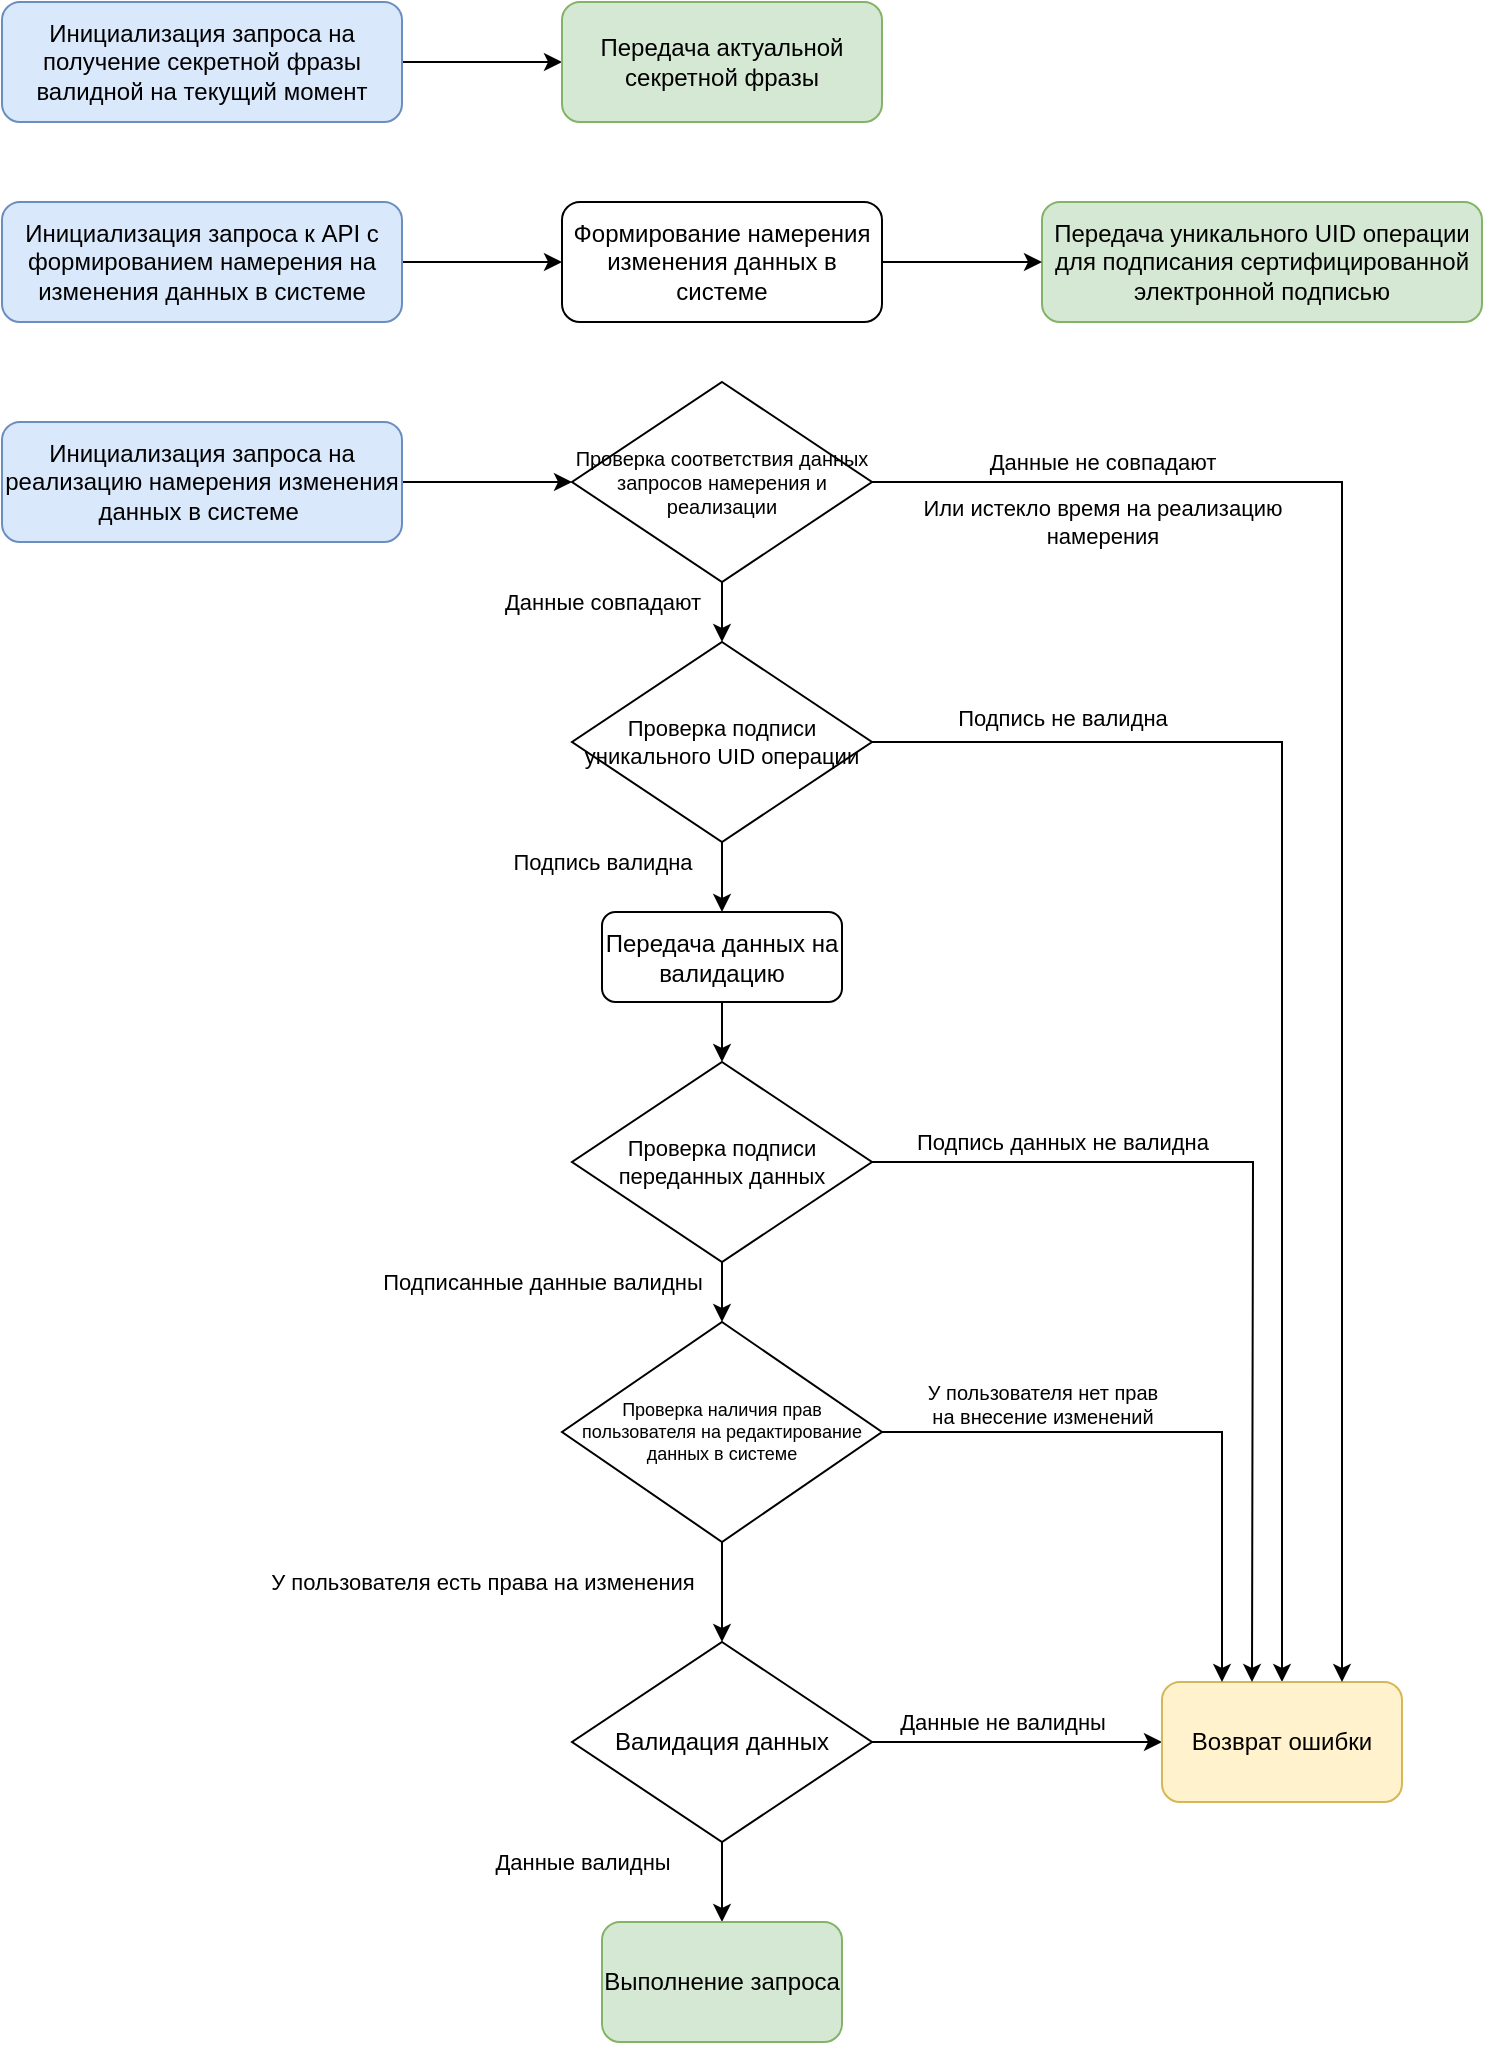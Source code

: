 <mxfile version="15.0.3" type="github" pages="3">
  <diagram id="QPJjpV0ahq78SXW-Z95E" name="Схема авторизированного запроса">
    <mxGraphModel dx="835" dy="1154" grid="1" gridSize="10" guides="1" tooltips="1" connect="1" arrows="1" fold="1" page="1" pageScale="1" pageWidth="827" pageHeight="1169" math="0" shadow="0">
      <root>
        <mxCell id="0" />
        <mxCell id="1" parent="0" />
        <mxCell id="tmAFMNnFplFG-j8Vp38l-2" style="edgeStyle=orthogonalEdgeStyle;rounded=0;orthogonalLoop=1;jettySize=auto;html=1;entryX=0.5;entryY=0;entryDx=0;entryDy=0;fontSize=11;verticalAlign=bottom;" edge="1" parent="1" source="KFji_q9-Yh2TTK4zWRBe-1" target="tmAFMNnFplFG-j8Vp38l-1">
          <mxGeometry relative="1" as="geometry" />
        </mxCell>
        <mxCell id="KFji_q9-Yh2TTK4zWRBe-1" value="Передача данных на валидацию" style="rounded=1;whiteSpace=wrap;html=1;" vertex="1" parent="1">
          <mxGeometry x="350" y="525" width="120" height="45" as="geometry" />
        </mxCell>
        <mxCell id="KFji_q9-Yh2TTK4zWRBe-2" value="Передача уникального UID операции для подписания сертифицированной электронной подписью" style="rounded=1;whiteSpace=wrap;html=1;fillColor=#d5e8d4;strokeColor=#82b366;" vertex="1" parent="1">
          <mxGeometry x="570" y="170" width="220" height="60" as="geometry" />
        </mxCell>
        <mxCell id="KFji_q9-Yh2TTK4zWRBe-21" style="edgeStyle=orthogonalEdgeStyle;rounded=0;orthogonalLoop=1;jettySize=auto;html=1;entryX=0;entryY=0.5;entryDx=0;entryDy=0;verticalAlign=bottom;" edge="1" parent="1" source="KFji_q9-Yh2TTK4zWRBe-3" target="KFji_q9-Yh2TTK4zWRBe-2">
          <mxGeometry relative="1" as="geometry" />
        </mxCell>
        <mxCell id="KFji_q9-Yh2TTK4zWRBe-3" value="Формирование намерения изменения данных в системе" style="rounded=1;whiteSpace=wrap;html=1;" vertex="1" parent="1">
          <mxGeometry x="330" y="170" width="160" height="60" as="geometry" />
        </mxCell>
        <mxCell id="KFji_q9-Yh2TTK4zWRBe-12" style="edgeStyle=orthogonalEdgeStyle;rounded=0;orthogonalLoop=1;jettySize=auto;html=1;verticalAlign=bottom;" edge="1" parent="1" source="KFji_q9-Yh2TTK4zWRBe-4" target="KFji_q9-Yh2TTK4zWRBe-1">
          <mxGeometry relative="1" as="geometry">
            <mxPoint x="410" y="620" as="targetPoint" />
          </mxGeometry>
        </mxCell>
        <mxCell id="KFji_q9-Yh2TTK4zWRBe-13" value="Подпись валидна" style="edgeLabel;html=1;align=center;verticalAlign=middle;resizable=0;points=[];" vertex="1" connectable="0" parent="KFji_q9-Yh2TTK4zWRBe-12">
          <mxGeometry x="-0.7" y="-1" relative="1" as="geometry">
            <mxPoint x="-59" y="3" as="offset" />
          </mxGeometry>
        </mxCell>
        <mxCell id="KFji_q9-Yh2TTK4zWRBe-28" value="У пользователя есть права на изменения" style="edgeLabel;html=1;align=center;verticalAlign=middle;resizable=0;points=[];" vertex="1" connectable="0" parent="KFji_q9-Yh2TTK4zWRBe-12">
          <mxGeometry x="-0.7" y="-1" relative="1" as="geometry">
            <mxPoint x="-119" y="363" as="offset" />
          </mxGeometry>
        </mxCell>
        <mxCell id="KFji_q9-Yh2TTK4zWRBe-29" value="Данные валидны" style="edgeLabel;html=1;align=center;verticalAlign=middle;resizable=0;points=[];" vertex="1" connectable="0" parent="KFji_q9-Yh2TTK4zWRBe-12">
          <mxGeometry x="-0.7" y="-1" relative="1" as="geometry">
            <mxPoint x="-69" y="503" as="offset" />
          </mxGeometry>
        </mxCell>
        <mxCell id="KFji_q9-Yh2TTK4zWRBe-30" value="Данные не валидны" style="edgeLabel;html=1;align=center;verticalAlign=middle;resizable=0;points=[];" vertex="1" connectable="0" parent="KFji_q9-Yh2TTK4zWRBe-12">
          <mxGeometry x="-0.7" y="-1" relative="1" as="geometry">
            <mxPoint x="141" y="433" as="offset" />
          </mxGeometry>
        </mxCell>
        <mxCell id="KFji_q9-Yh2TTK4zWRBe-39" value="Подпись не валидна" style="edgeLabel;html=1;align=center;verticalAlign=middle;resizable=0;points=[];" vertex="1" connectable="0" parent="KFji_q9-Yh2TTK4zWRBe-12">
          <mxGeometry x="-0.7" y="-1" relative="1" as="geometry">
            <mxPoint x="171" y="-69" as="offset" />
          </mxGeometry>
        </mxCell>
        <mxCell id="KFji_q9-Yh2TTK4zWRBe-40" value="Данные не совпадают" style="edgeLabel;html=1;align=center;verticalAlign=middle;resizable=0;points=[];" vertex="1" connectable="0" parent="KFji_q9-Yh2TTK4zWRBe-12">
          <mxGeometry x="-0.7" y="-1" relative="1" as="geometry">
            <mxPoint x="191" y="-197" as="offset" />
          </mxGeometry>
        </mxCell>
        <mxCell id="KFji_q9-Yh2TTK4zWRBe-41" value="Или истекло время на реализацию&lt;br&gt;намерения" style="edgeLabel;html=1;align=center;verticalAlign=middle;resizable=0;points=[];" vertex="1" connectable="0" parent="KFji_q9-Yh2TTK4zWRBe-12">
          <mxGeometry x="-0.7" y="-1" relative="1" as="geometry">
            <mxPoint x="191" y="-167" as="offset" />
          </mxGeometry>
        </mxCell>
        <mxCell id="KFji_q9-Yh2TTK4zWRBe-42" value="Данные совпадают" style="edgeLabel;html=1;align=center;verticalAlign=middle;resizable=0;points=[];" vertex="1" connectable="0" parent="KFji_q9-Yh2TTK4zWRBe-12">
          <mxGeometry x="-0.7" y="-1" relative="1" as="geometry">
            <mxPoint x="-59" y="-127" as="offset" />
          </mxGeometry>
        </mxCell>
        <mxCell id="tmAFMNnFplFG-j8Vp38l-5" value="Подписанные данные валидны" style="edgeLabel;html=1;align=center;verticalAlign=middle;resizable=0;points=[];" vertex="1" connectable="0" parent="KFji_q9-Yh2TTK4zWRBe-12">
          <mxGeometry x="-0.7" y="-1" relative="1" as="geometry">
            <mxPoint x="-89" y="213" as="offset" />
          </mxGeometry>
        </mxCell>
        <mxCell id="tmAFMNnFplFG-j8Vp38l-6" value="Подпись данных не валидна" style="edgeLabel;html=1;align=center;verticalAlign=middle;resizable=0;points=[];" vertex="1" connectable="0" parent="KFji_q9-Yh2TTK4zWRBe-12">
          <mxGeometry x="-0.7" y="-1" relative="1" as="geometry">
            <mxPoint x="171" y="143" as="offset" />
          </mxGeometry>
        </mxCell>
        <mxCell id="KFji_q9-Yh2TTK4zWRBe-36" style="edgeStyle=orthogonalEdgeStyle;rounded=0;orthogonalLoop=1;jettySize=auto;html=1;fontSize=10;verticalAlign=bottom;" edge="1" parent="1" source="KFji_q9-Yh2TTK4zWRBe-4" target="KFji_q9-Yh2TTK4zWRBe-19">
          <mxGeometry relative="1" as="geometry">
            <Array as="points">
              <mxPoint x="690" y="440" />
            </Array>
          </mxGeometry>
        </mxCell>
        <mxCell id="KFji_q9-Yh2TTK4zWRBe-4" value="Проверка подписи&lt;br style=&quot;font-size: 11px;&quot;&gt;уникального UID операции" style="rhombus;whiteSpace=wrap;html=1;fontSize=11;" vertex="1" parent="1">
          <mxGeometry x="335" y="390" width="150" height="100" as="geometry" />
        </mxCell>
        <mxCell id="KFji_q9-Yh2TTK4zWRBe-20" style="edgeStyle=orthogonalEdgeStyle;rounded=0;orthogonalLoop=1;jettySize=auto;html=1;entryX=0;entryY=0.5;entryDx=0;entryDy=0;verticalAlign=bottom;" edge="1" parent="1" source="KFji_q9-Yh2TTK4zWRBe-5" target="KFji_q9-Yh2TTK4zWRBe-3">
          <mxGeometry relative="1" as="geometry" />
        </mxCell>
        <mxCell id="KFji_q9-Yh2TTK4zWRBe-5" value="Инициализация запроса к API с формированием намерения на изменения данных в системе" style="rounded=1;whiteSpace=wrap;html=1;fillColor=#dae8fc;strokeColor=#6c8ebf;" vertex="1" parent="1">
          <mxGeometry x="50" y="170" width="200" height="60" as="geometry" />
        </mxCell>
        <mxCell id="KFji_q9-Yh2TTK4zWRBe-26" style="edgeStyle=orthogonalEdgeStyle;rounded=0;orthogonalLoop=1;jettySize=auto;html=1;entryX=0;entryY=0.5;entryDx=0;entryDy=0;fontSize=10;verticalAlign=bottom;" edge="1" parent="1" source="KFji_q9-Yh2TTK4zWRBe-8" target="KFji_q9-Yh2TTK4zWRBe-25">
          <mxGeometry relative="1" as="geometry" />
        </mxCell>
        <mxCell id="KFji_q9-Yh2TTK4zWRBe-8" value="Инициализация запроса на реализацию намерения изменения данных в системе&amp;nbsp;" style="rounded=1;whiteSpace=wrap;html=1;fillColor=#dae8fc;strokeColor=#6c8ebf;" vertex="1" parent="1">
          <mxGeometry x="50" y="280" width="200" height="60" as="geometry" />
        </mxCell>
        <mxCell id="KFji_q9-Yh2TTK4zWRBe-17" style="edgeStyle=orthogonalEdgeStyle;rounded=0;orthogonalLoop=1;jettySize=auto;html=1;entryX=0.5;entryY=0;entryDx=0;entryDy=0;verticalAlign=bottom;" edge="1" parent="1" source="KFji_q9-Yh2TTK4zWRBe-14" target="KFji_q9-Yh2TTK4zWRBe-16">
          <mxGeometry relative="1" as="geometry" />
        </mxCell>
        <mxCell id="KFji_q9-Yh2TTK4zWRBe-18" style="edgeStyle=orthogonalEdgeStyle;rounded=0;orthogonalLoop=1;jettySize=auto;html=1;verticalAlign=bottom;entryX=0;entryY=0.5;entryDx=0;entryDy=0;" edge="1" parent="1" source="KFji_q9-Yh2TTK4zWRBe-14" target="KFji_q9-Yh2TTK4zWRBe-19">
          <mxGeometry relative="1" as="geometry">
            <mxPoint x="565" y="900" as="targetPoint" />
          </mxGeometry>
        </mxCell>
        <mxCell id="KFji_q9-Yh2TTK4zWRBe-14" value="Валидация данных" style="rhombus;whiteSpace=wrap;html=1;" vertex="1" parent="1">
          <mxGeometry x="335" y="890" width="150" height="100" as="geometry" />
        </mxCell>
        <mxCell id="KFji_q9-Yh2TTK4zWRBe-16" value="Выполнение запроса" style="rounded=1;whiteSpace=wrap;html=1;fillColor=#d5e8d4;strokeColor=#82b366;" vertex="1" parent="1">
          <mxGeometry x="350" y="1030" width="120" height="60" as="geometry" />
        </mxCell>
        <mxCell id="KFji_q9-Yh2TTK4zWRBe-19" value="Возврат ошибки" style="rounded=1;whiteSpace=wrap;html=1;fillColor=#fff2cc;strokeColor=#d6b656;" vertex="1" parent="1">
          <mxGeometry x="630" y="910" width="120" height="60" as="geometry" />
        </mxCell>
        <mxCell id="KFji_q9-Yh2TTK4zWRBe-24" style="edgeStyle=orthogonalEdgeStyle;rounded=0;orthogonalLoop=1;jettySize=auto;html=1;entryX=0.5;entryY=0;entryDx=0;entryDy=0;fontSize=9;verticalAlign=bottom;" edge="1" parent="1" source="KFji_q9-Yh2TTK4zWRBe-22" target="KFji_q9-Yh2TTK4zWRBe-14">
          <mxGeometry relative="1" as="geometry" />
        </mxCell>
        <mxCell id="KFji_q9-Yh2TTK4zWRBe-32" style="edgeStyle=orthogonalEdgeStyle;rounded=0;orthogonalLoop=1;jettySize=auto;html=1;fontSize=10;verticalAlign=bottom;" edge="1" parent="1" source="KFji_q9-Yh2TTK4zWRBe-22" target="KFji_q9-Yh2TTK4zWRBe-19">
          <mxGeometry relative="1" as="geometry">
            <Array as="points">
              <mxPoint x="660" y="785" />
            </Array>
          </mxGeometry>
        </mxCell>
        <mxCell id="KFji_q9-Yh2TTK4zWRBe-38" value="У пользователя нет прав&lt;br&gt;на внесение изменений" style="edgeLabel;html=1;align=center;verticalAlign=middle;resizable=0;points=[];fontSize=10;" vertex="1" connectable="0" parent="KFji_q9-Yh2TTK4zWRBe-32">
          <mxGeometry x="0.61" y="2" relative="1" as="geometry">
            <mxPoint x="-92" y="-82" as="offset" />
          </mxGeometry>
        </mxCell>
        <mxCell id="KFji_q9-Yh2TTK4zWRBe-22" value="Проверка наличия прав пользователя на редактирование данных в системе" style="rhombus;whiteSpace=wrap;html=1;fontSize=9;" vertex="1" parent="1">
          <mxGeometry x="330" y="730" width="160" height="110" as="geometry" />
        </mxCell>
        <mxCell id="KFji_q9-Yh2TTK4zWRBe-27" style="edgeStyle=orthogonalEdgeStyle;rounded=0;orthogonalLoop=1;jettySize=auto;html=1;fontSize=10;verticalAlign=bottom;" edge="1" parent="1" source="KFji_q9-Yh2TTK4zWRBe-25" target="KFji_q9-Yh2TTK4zWRBe-4">
          <mxGeometry relative="1" as="geometry" />
        </mxCell>
        <mxCell id="KFji_q9-Yh2TTK4zWRBe-37" style="edgeStyle=orthogonalEdgeStyle;rounded=0;orthogonalLoop=1;jettySize=auto;html=1;entryX=0.75;entryY=0;entryDx=0;entryDy=0;fontSize=10;verticalAlign=bottom;" edge="1" parent="1" source="KFji_q9-Yh2TTK4zWRBe-25" target="KFji_q9-Yh2TTK4zWRBe-19">
          <mxGeometry relative="1" as="geometry">
            <Array as="points">
              <mxPoint x="720" y="310" />
            </Array>
          </mxGeometry>
        </mxCell>
        <mxCell id="KFji_q9-Yh2TTK4zWRBe-25" value="Проверка соответствия данных запросов намерения и реализации" style="rhombus;whiteSpace=wrap;html=1;fontSize=10;" vertex="1" parent="1">
          <mxGeometry x="335" y="260" width="150" height="100" as="geometry" />
        </mxCell>
        <mxCell id="KFji_q9-Yh2TTK4zWRBe-45" style="edgeStyle=orthogonalEdgeStyle;rounded=0;orthogonalLoop=1;jettySize=auto;html=1;fontSize=10;verticalAlign=bottom;" edge="1" parent="1" source="KFji_q9-Yh2TTK4zWRBe-43" target="KFji_q9-Yh2TTK4zWRBe-44">
          <mxGeometry relative="1" as="geometry" />
        </mxCell>
        <mxCell id="KFji_q9-Yh2TTK4zWRBe-43" value="Инициализация запроса на получение секретной фразы валидной на текущий момент" style="rounded=1;whiteSpace=wrap;html=1;fillColor=#dae8fc;strokeColor=#6c8ebf;" vertex="1" parent="1">
          <mxGeometry x="50" y="70" width="200" height="60" as="geometry" />
        </mxCell>
        <mxCell id="KFji_q9-Yh2TTK4zWRBe-44" value="Передача актуальной секретной фразы" style="rounded=1;whiteSpace=wrap;html=1;fillColor=#d5e8d4;strokeColor=#82b366;" vertex="1" parent="1">
          <mxGeometry x="330" y="70" width="160" height="60" as="geometry" />
        </mxCell>
        <mxCell id="tmAFMNnFplFG-j8Vp38l-3" style="edgeStyle=orthogonalEdgeStyle;rounded=0;orthogonalLoop=1;jettySize=auto;html=1;fontSize=11;verticalAlign=bottom;" edge="1" parent="1" source="tmAFMNnFplFG-j8Vp38l-1" target="KFji_q9-Yh2TTK4zWRBe-22">
          <mxGeometry relative="1" as="geometry" />
        </mxCell>
        <mxCell id="tmAFMNnFplFG-j8Vp38l-7" style="edgeStyle=orthogonalEdgeStyle;rounded=0;orthogonalLoop=1;jettySize=auto;html=1;fontSize=11;verticalAlign=bottom;" edge="1" parent="1" source="tmAFMNnFplFG-j8Vp38l-1">
          <mxGeometry relative="1" as="geometry">
            <mxPoint x="675" y="910" as="targetPoint" />
          </mxGeometry>
        </mxCell>
        <mxCell id="tmAFMNnFplFG-j8Vp38l-1" value="Проверка подписи переданных данных" style="rhombus;whiteSpace=wrap;html=1;fontSize=11;" vertex="1" parent="1">
          <mxGeometry x="335" y="600" width="150" height="100" as="geometry" />
        </mxCell>
      </root>
    </mxGraphModel>
  </diagram>
  <diagram id="z5rgFwH_A_g-KUkE28FQ" name="Process pipeline">
    <mxGraphModel dx="982" dy="1358" grid="1" gridSize="10" guides="1" tooltips="1" connect="1" arrows="1" fold="1" page="1" pageScale="1" pageWidth="827" pageHeight="1169" math="0" shadow="0">
      <root>
        <mxCell id="cc9H8GzoHp-mv-4fd8rG-0" />
        <mxCell id="cc9H8GzoHp-mv-4fd8rG-1" parent="cc9H8GzoHp-mv-4fd8rG-0" />
        <mxCell id="89AftAxnw_WdFdfBm2Hg-0" value="Создание процесса" style="rounded=1;whiteSpace=wrap;html=1;fontSize=11;" vertex="1" parent="cc9H8GzoHp-mv-4fd8rG-1">
          <mxGeometry x="80" y="60" width="120" height="40" as="geometry" />
        </mxCell>
        <mxCell id="89AftAxnw_WdFdfBm2Hg-1" value="Загрузка документов и фотографий" style="rounded=1;whiteSpace=wrap;html=1;fontSize=11;fillColor=#dae8fc;strokeColor=#6c8ebf;" vertex="1" parent="cc9H8GzoHp-mv-4fd8rG-1">
          <mxGeometry x="520" y="60" width="200" height="40" as="geometry" />
        </mxCell>
        <mxCell id="89AftAxnw_WdFdfBm2Hg-3" value="Передаваемые данные" style="swimlane;fontStyle=0;childLayout=stackLayout;horizontal=1;startSize=26;horizontalStack=0;resizeParent=1;resizeParentMax=0;resizeLast=0;collapsible=1;marginBottom=0;fontSize=11;" vertex="1" parent="cc9H8GzoHp-mv-4fd8rG-1">
          <mxGeometry x="520" y="110" width="200" height="182" as="geometry">
            <mxRectangle x="520" y="110" width="150" height="26" as="alternateBounds" />
          </mxGeometry>
        </mxCell>
        <mxCell id="89AftAxnw_WdFdfBm2Hg-4" value="Документ" style="text;strokeColor=none;fillColor=none;align=left;verticalAlign=top;spacingLeft=4;spacingRight=4;overflow=hidden;rotatable=0;points=[[0,0.5],[1,0.5]];portConstraint=eastwest;" vertex="1" parent="89AftAxnw_WdFdfBm2Hg-3">
          <mxGeometry y="26" width="200" height="26" as="geometry" />
        </mxCell>
        <mxCell id="89AftAxnw_WdFdfBm2Hg-5" value="HASH документа" style="text;strokeColor=none;fillColor=none;align=left;verticalAlign=top;spacingLeft=4;spacingRight=4;overflow=hidden;rotatable=0;points=[[0,0.5],[1,0.5]];portConstraint=eastwest;" vertex="1" parent="89AftAxnw_WdFdfBm2Hg-3">
          <mxGeometry y="52" width="200" height="26" as="geometry" />
        </mxCell>
        <mxCell id="89AftAxnw_WdFdfBm2Hg-14" value="ID процесса" style="text;strokeColor=none;fillColor=none;align=left;verticalAlign=top;spacingLeft=4;spacingRight=4;overflow=hidden;rotatable=0;points=[[0,0.5],[1,0.5]];portConstraint=eastwest;" vertex="1" parent="89AftAxnw_WdFdfBm2Hg-3">
          <mxGeometry y="78" width="200" height="26" as="geometry" />
        </mxCell>
        <mxCell id="89AftAxnw_WdFdfBm2Hg-15" value="Путь до поля" style="text;strokeColor=none;fillColor=none;align=left;verticalAlign=top;spacingLeft=4;spacingRight=4;overflow=hidden;rotatable=0;points=[[0,0.5],[1,0.5]];portConstraint=eastwest;" vertex="1" parent="89AftAxnw_WdFdfBm2Hg-3">
          <mxGeometry y="104" width="200" height="26" as="geometry" />
        </mxCell>
        <mxCell id="89AftAxnw_WdFdfBm2Hg-16" value="Геоданные" style="text;strokeColor=none;fillColor=none;align=left;verticalAlign=top;spacingLeft=4;spacingRight=4;overflow=hidden;rotatable=0;points=[[0,0.5],[1,0.5]];portConstraint=eastwest;" vertex="1" parent="89AftAxnw_WdFdfBm2Hg-3">
          <mxGeometry y="130" width="200" height="26" as="geometry" />
        </mxCell>
        <mxCell id="89AftAxnw_WdFdfBm2Hg-17" value="Признак фотографии&#xa;" style="text;strokeColor=none;fillColor=none;align=left;verticalAlign=top;spacingLeft=4;spacingRight=4;overflow=hidden;rotatable=0;points=[[0,0.5],[1,0.5]];portConstraint=eastwest;" vertex="1" parent="89AftAxnw_WdFdfBm2Hg-3">
          <mxGeometry y="156" width="200" height="26" as="geometry" />
        </mxCell>
        <mxCell id="89AftAxnw_WdFdfBm2Hg-24" style="edgeStyle=orthogonalEdgeStyle;rounded=0;orthogonalLoop=1;jettySize=auto;html=1;entryX=0.3;entryY=0;entryDx=0;entryDy=0;entryPerimeter=0;fontSize=11;verticalAlign=bottom;" edge="1" parent="cc9H8GzoHp-mv-4fd8rG-1" source="89AftAxnw_WdFdfBm2Hg-18" target="89AftAxnw_WdFdfBm2Hg-19">
          <mxGeometry relative="1" as="geometry" />
        </mxCell>
        <mxCell id="89AftAxnw_WdFdfBm2Hg-18" value="Заполнение шага (последовательно)" style="rounded=1;whiteSpace=wrap;html=1;fontSize=11;" vertex="1" parent="cc9H8GzoHp-mv-4fd8rG-1">
          <mxGeometry x="80" y="120" width="210" height="30" as="geometry" />
        </mxCell>
        <mxCell id="89AftAxnw_WdFdfBm2Hg-19" value="JSON" style="swimlane;fontStyle=0;childLayout=stackLayout;horizontal=1;startSize=26;horizontalStack=0;resizeParent=1;resizeParentMax=0;resizeLast=0;collapsible=1;marginBottom=0;fontSize=11;" vertex="1" parent="cc9H8GzoHp-mv-4fd8rG-1">
          <mxGeometry x="80" y="180" width="200" height="78" as="geometry" />
        </mxCell>
        <mxCell id="89AftAxnw_WdFdfBm2Hg-20" value="Secure Files " style="text;strokeColor=none;fillColor=none;align=left;verticalAlign=top;spacingLeft=4;spacingRight=4;overflow=hidden;rotatable=0;points=[[0,0.5],[1,0.5]];portConstraint=eastwest;" vertex="1" parent="89AftAxnw_WdFdfBm2Hg-19">
          <mxGeometry y="26" width="200" height="26" as="geometry" />
        </mxCell>
        <mxCell id="89AftAxnw_WdFdfBm2Hg-21" value="Текстовые поля" style="text;strokeColor=none;fillColor=none;align=left;verticalAlign=top;spacingLeft=4;spacingRight=4;overflow=hidden;rotatable=0;points=[[0,0.5],[1,0.5]];portConstraint=eastwest;" vertex="1" parent="89AftAxnw_WdFdfBm2Hg-19">
          <mxGeometry y="52" width="200" height="26" as="geometry" />
        </mxCell>
        <mxCell id="89AftAxnw_WdFdfBm2Hg-23" value="Secure File" style="rounded=1;whiteSpace=wrap;html=1;fontSize=11;fillColor=#d5e8d4;strokeColor=#82b366;" vertex="1" parent="cc9H8GzoHp-mv-4fd8rG-1">
          <mxGeometry x="520" y="310" width="120" height="30" as="geometry" />
        </mxCell>
        <mxCell id="89AftAxnw_WdFdfBm2Hg-26" value="Запросы по схеме авторизации UUID" style="text;html=1;strokeColor=none;fillColor=none;align=center;verticalAlign=middle;whiteSpace=wrap;rounded=0;fontSize=11;" vertex="1" parent="cc9H8GzoHp-mv-4fd8rG-1">
          <mxGeometry x="330" y="10" width="200" height="20" as="geometry" />
        </mxCell>
        <mxCell id="89AftAxnw_WdFdfBm2Hg-27" value="Done" style="rounded=1;whiteSpace=wrap;html=1;fontSize=11;fillColor=#d5e8d4;strokeColor=#82b366;" vertex="1" parent="cc9H8GzoHp-mv-4fd8rG-1">
          <mxGeometry x="80" y="280" width="90" height="30" as="geometry" />
        </mxCell>
        <mxCell id="89AftAxnw_WdFdfBm2Hg-28" value="Error" style="rounded=1;whiteSpace=wrap;html=1;fontSize=11;fillColor=#fff2cc;strokeColor=#d6b656;" vertex="1" parent="cc9H8GzoHp-mv-4fd8rG-1">
          <mxGeometry x="190" y="280" width="90" height="30" as="geometry" />
        </mxCell>
        <mxCell id="89AftAxnw_WdFdfBm2Hg-47" style="edgeStyle=orthogonalEdgeStyle;rounded=0;orthogonalLoop=1;jettySize=auto;html=1;entryX=0.423;entryY=-0.046;entryDx=0;entryDy=0;entryPerimeter=0;fontSize=11;verticalAlign=bottom;" edge="1" parent="cc9H8GzoHp-mv-4fd8rG-1" source="89AftAxnw_WdFdfBm2Hg-30" target="89AftAxnw_WdFdfBm2Hg-31">
          <mxGeometry relative="1" as="geometry" />
        </mxCell>
        <mxCell id="89AftAxnw_WdFdfBm2Hg-30" value="Подписание процесса Экспертом" style="rounded=1;whiteSpace=wrap;html=1;fontSize=11;" vertex="1" parent="cc9H8GzoHp-mv-4fd8rG-1">
          <mxGeometry x="80" y="520" width="180" height="30" as="geometry" />
        </mxCell>
        <mxCell id="89AftAxnw_WdFdfBm2Hg-31" value="Подписи" style="swimlane;fontStyle=0;childLayout=stackLayout;horizontal=1;startSize=26;horizontalStack=0;resizeParent=1;resizeParentMax=0;resizeLast=0;collapsible=1;marginBottom=0;fontSize=11;" vertex="1" parent="cc9H8GzoHp-mv-4fd8rG-1">
          <mxGeometry x="80" y="576" width="210" height="78" as="geometry" />
        </mxCell>
        <mxCell id="89AftAxnw_WdFdfBm2Hg-32" value="ID процесса" style="text;strokeColor=none;fillColor=none;align=left;verticalAlign=top;spacingLeft=4;spacingRight=4;overflow=hidden;rotatable=0;points=[[0,0.5],[1,0.5]];portConstraint=eastwest;" vertex="1" parent="89AftAxnw_WdFdfBm2Hg-31">
          <mxGeometry y="26" width="210" height="26" as="geometry" />
        </mxCell>
        <mxCell id="89AftAxnw_WdFdfBm2Hg-88" value="Прикреплённая подпись Эксперт" style="text;strokeColor=none;fillColor=none;align=left;verticalAlign=top;spacingLeft=4;spacingRight=4;overflow=hidden;rotatable=0;points=[[0,0.5],[1,0.5]];portConstraint=eastwest;" vertex="1" parent="89AftAxnw_WdFdfBm2Hg-31">
          <mxGeometry y="52" width="210" height="26" as="geometry" />
        </mxCell>
        <mxCell id="89AftAxnw_WdFdfBm2Hg-36" style="edgeStyle=orthogonalEdgeStyle;rounded=0;orthogonalLoop=1;jettySize=auto;html=1;fontSize=11;verticalAlign=bottom;" edge="1" parent="cc9H8GzoHp-mv-4fd8rG-1" source="89AftAxnw_WdFdfBm2Hg-35" target="89AftAxnw_WdFdfBm2Hg-37">
          <mxGeometry relative="1" as="geometry">
            <mxPoint x="340" y="405" as="targetPoint" />
          </mxGeometry>
        </mxCell>
        <mxCell id="89AftAxnw_WdFdfBm2Hg-35" value="Передача заполненных валидных данных" style="rounded=1;whiteSpace=wrap;html=1;fontSize=11;" vertex="1" parent="cc9H8GzoHp-mv-4fd8rG-1">
          <mxGeometry x="80" y="431" width="200" height="30" as="geometry" />
        </mxCell>
        <mxCell id="89AftAxnw_WdFdfBm2Hg-37" value="Данные" style="swimlane;fontStyle=0;childLayout=stackLayout;horizontal=1;startSize=26;horizontalStack=0;resizeParent=1;resizeParentMax=0;resizeLast=0;collapsible=1;marginBottom=0;fontSize=11;" vertex="1" parent="cc9H8GzoHp-mv-4fd8rG-1">
          <mxGeometry x="330" y="420" width="140" height="52" as="geometry" />
        </mxCell>
        <mxCell id="89AftAxnw_WdFdfBm2Hg-38" value="ID процесса" style="text;strokeColor=none;fillColor=none;align=left;verticalAlign=top;spacingLeft=4;spacingRight=4;overflow=hidden;rotatable=0;points=[[0,0.5],[1,0.5]];portConstraint=eastwest;" vertex="1" parent="89AftAxnw_WdFdfBm2Hg-37">
          <mxGeometry y="26" width="140" height="26" as="geometry" />
        </mxCell>
        <mxCell id="89AftAxnw_WdFdfBm2Hg-41" value="res" style="swimlane;fontStyle=0;childLayout=stackLayout;horizontal=1;startSize=26;horizontalStack=0;resizeParent=1;resizeParentMax=0;resizeLast=0;collapsible=1;marginBottom=0;fontSize=11;" vertex="1" parent="cc9H8GzoHp-mv-4fd8rG-1">
          <mxGeometry x="510" y="420" width="140" height="52" as="geometry" />
        </mxCell>
        <mxCell id="89AftAxnw_WdFdfBm2Hg-42" value="Result" style="text;strokeColor=none;fillColor=none;align=left;verticalAlign=top;spacingLeft=4;spacingRight=4;overflow=hidden;rotatable=0;points=[[0,0.5],[1,0.5]];portConstraint=eastwest;" vertex="1" parent="89AftAxnw_WdFdfBm2Hg-41">
          <mxGeometry y="26" width="140" height="26" as="geometry" />
        </mxCell>
        <mxCell id="89AftAxnw_WdFdfBm2Hg-45" style="edgeStyle=orthogonalEdgeStyle;rounded=0;orthogonalLoop=1;jettySize=auto;html=1;entryX=0;entryY=0.5;entryDx=0;entryDy=0;fontSize=11;verticalAlign=bottom;" edge="1" parent="cc9H8GzoHp-mv-4fd8rG-1" source="89AftAxnw_WdFdfBm2Hg-38" target="89AftAxnw_WdFdfBm2Hg-42">
          <mxGeometry relative="1" as="geometry" />
        </mxCell>
        <mxCell id="89AftAxnw_WdFdfBm2Hg-64" style="edgeStyle=orthogonalEdgeStyle;rounded=0;orthogonalLoop=1;jettySize=auto;html=1;entryX=0.5;entryY=0;entryDx=0;entryDy=0;fontSize=11;verticalAlign=bottom;" edge="1" parent="cc9H8GzoHp-mv-4fd8rG-1" source="89AftAxnw_WdFdfBm2Hg-49" target="89AftAxnw_WdFdfBm2Hg-56">
          <mxGeometry relative="1" as="geometry" />
        </mxCell>
        <mxCell id="89AftAxnw_WdFdfBm2Hg-49" value="Подписание ПДФ Экспертом" style="rounded=1;whiteSpace=wrap;html=1;fontSize=11;" vertex="1" parent="cc9H8GzoHp-mv-4fd8rG-1">
          <mxGeometry x="90" y="680" width="180" height="30" as="geometry" />
        </mxCell>
        <mxCell id="89AftAxnw_WdFdfBm2Hg-56" value="Передаваемые данные" style="swimlane;fontStyle=0;childLayout=stackLayout;horizontal=1;startSize=26;horizontalStack=0;resizeParent=1;resizeParentMax=0;resizeLast=0;collapsible=1;marginBottom=0;fontSize=11;" vertex="1" parent="cc9H8GzoHp-mv-4fd8rG-1">
          <mxGeometry x="80" y="750" width="200" height="130" as="geometry">
            <mxRectangle x="520" y="110" width="150" height="26" as="alternateBounds" />
          </mxGeometry>
        </mxCell>
        <mxCell id="89AftAxnw_WdFdfBm2Hg-57" value="Документ" style="text;strokeColor=none;fillColor=none;align=left;verticalAlign=top;spacingLeft=4;spacingRight=4;overflow=hidden;rotatable=0;points=[[0,0.5],[1,0.5]];portConstraint=eastwest;" vertex="1" parent="89AftAxnw_WdFdfBm2Hg-56">
          <mxGeometry y="26" width="200" height="26" as="geometry" />
        </mxCell>
        <mxCell id="89AftAxnw_WdFdfBm2Hg-58" value="HASH документа" style="text;strokeColor=none;fillColor=none;align=left;verticalAlign=top;spacingLeft=4;spacingRight=4;overflow=hidden;rotatable=0;points=[[0,0.5],[1,0.5]];portConstraint=eastwest;" vertex="1" parent="89AftAxnw_WdFdfBm2Hg-56">
          <mxGeometry y="52" width="200" height="26" as="geometry" />
        </mxCell>
        <mxCell id="89AftAxnw_WdFdfBm2Hg-59" value="Откреплённая подпись документа" style="text;strokeColor=none;fillColor=none;align=left;verticalAlign=top;spacingLeft=4;spacingRight=4;overflow=hidden;rotatable=0;points=[[0,0.5],[1,0.5]];portConstraint=eastwest;" vertex="1" parent="89AftAxnw_WdFdfBm2Hg-56">
          <mxGeometry y="78" width="200" height="26" as="geometry" />
        </mxCell>
        <mxCell id="89AftAxnw_WdFdfBm2Hg-60" value="ID процесса" style="text;strokeColor=none;fillColor=none;align=left;verticalAlign=top;spacingLeft=4;spacingRight=4;overflow=hidden;rotatable=0;points=[[0,0.5],[1,0.5]];portConstraint=eastwest;" vertex="1" parent="89AftAxnw_WdFdfBm2Hg-56">
          <mxGeometry y="104" width="200" height="26" as="geometry" />
        </mxCell>
        <mxCell id="89AftAxnw_WdFdfBm2Hg-76" style="edgeStyle=orthogonalEdgeStyle;rounded=0;orthogonalLoop=1;jettySize=auto;html=1;entryX=0.423;entryY=-0.046;entryDx=0;entryDy=0;entryPerimeter=0;fontSize=11;verticalAlign=bottom;" edge="1" source="89AftAxnw_WdFdfBm2Hg-77" target="89AftAxnw_WdFdfBm2Hg-78" parent="cc9H8GzoHp-mv-4fd8rG-1">
          <mxGeometry relative="1" as="geometry" />
        </mxCell>
        <mxCell id="89AftAxnw_WdFdfBm2Hg-77" value="Подписание процесса руководителем АЛ" style="rounded=1;whiteSpace=wrap;html=1;fontSize=11;" vertex="1" parent="cc9H8GzoHp-mv-4fd8rG-1">
          <mxGeometry x="400" y="520" width="180" height="30" as="geometry" />
        </mxCell>
        <mxCell id="89AftAxnw_WdFdfBm2Hg-78" value="Подписи" style="swimlane;fontStyle=0;childLayout=stackLayout;horizontal=1;startSize=26;horizontalStack=0;resizeParent=1;resizeParentMax=0;resizeLast=0;collapsible=1;marginBottom=0;fontSize=11;" vertex="1" parent="cc9H8GzoHp-mv-4fd8rG-1">
          <mxGeometry x="400" y="576" width="240" height="78" as="geometry" />
        </mxCell>
        <mxCell id="89AftAxnw_WdFdfBm2Hg-79" value="ID процесса" style="text;strokeColor=none;fillColor=none;align=left;verticalAlign=top;spacingLeft=4;spacingRight=4;overflow=hidden;rotatable=0;points=[[0,0.5],[1,0.5]];portConstraint=eastwest;" vertex="1" parent="89AftAxnw_WdFdfBm2Hg-78">
          <mxGeometry y="26" width="240" height="26" as="geometry" />
        </mxCell>
        <mxCell id="89AftAxnw_WdFdfBm2Hg-89" value="Прикреплённая подпись РАЛ (Result)" style="text;strokeColor=none;fillColor=none;align=left;verticalAlign=top;spacingLeft=4;spacingRight=4;overflow=hidden;rotatable=0;points=[[0,0.5],[1,0.5]];portConstraint=eastwest;" vertex="1" parent="89AftAxnw_WdFdfBm2Hg-78">
          <mxGeometry y="52" width="240" height="26" as="geometry" />
        </mxCell>
        <mxCell id="89AftAxnw_WdFdfBm2Hg-80" style="edgeStyle=orthogonalEdgeStyle;rounded=0;orthogonalLoop=1;jettySize=auto;html=1;entryX=0.5;entryY=0;entryDx=0;entryDy=0;fontSize=11;verticalAlign=bottom;" edge="1" source="89AftAxnw_WdFdfBm2Hg-81" target="89AftAxnw_WdFdfBm2Hg-82" parent="cc9H8GzoHp-mv-4fd8rG-1">
          <mxGeometry relative="1" as="geometry" />
        </mxCell>
        <mxCell id="89AftAxnw_WdFdfBm2Hg-81" value="Подписание ПДФ РАЛ" style="rounded=1;whiteSpace=wrap;html=1;fontSize=11;" vertex="1" parent="cc9H8GzoHp-mv-4fd8rG-1">
          <mxGeometry x="410" y="680" width="180" height="30" as="geometry" />
        </mxCell>
        <mxCell id="89AftAxnw_WdFdfBm2Hg-82" value="Передаваемые данные" style="swimlane;fontStyle=0;childLayout=stackLayout;horizontal=1;startSize=26;horizontalStack=0;resizeParent=1;resizeParentMax=0;resizeLast=0;collapsible=1;marginBottom=0;fontSize=11;" vertex="1" parent="cc9H8GzoHp-mv-4fd8rG-1">
          <mxGeometry x="400" y="750" width="200" height="130" as="geometry">
            <mxRectangle x="520" y="110" width="150" height="26" as="alternateBounds" />
          </mxGeometry>
        </mxCell>
        <mxCell id="89AftAxnw_WdFdfBm2Hg-83" value="Документ" style="text;strokeColor=none;fillColor=none;align=left;verticalAlign=top;spacingLeft=4;spacingRight=4;overflow=hidden;rotatable=0;points=[[0,0.5],[1,0.5]];portConstraint=eastwest;" vertex="1" parent="89AftAxnw_WdFdfBm2Hg-82">
          <mxGeometry y="26" width="200" height="26" as="geometry" />
        </mxCell>
        <mxCell id="89AftAxnw_WdFdfBm2Hg-84" value="HASH документа" style="text;strokeColor=none;fillColor=none;align=left;verticalAlign=top;spacingLeft=4;spacingRight=4;overflow=hidden;rotatable=0;points=[[0,0.5],[1,0.5]];portConstraint=eastwest;" vertex="1" parent="89AftAxnw_WdFdfBm2Hg-82">
          <mxGeometry y="52" width="200" height="26" as="geometry" />
        </mxCell>
        <mxCell id="89AftAxnw_WdFdfBm2Hg-85" value="Откреплённая подпись документа" style="text;strokeColor=none;fillColor=none;align=left;verticalAlign=top;spacingLeft=4;spacingRight=4;overflow=hidden;rotatable=0;points=[[0,0.5],[1,0.5]];portConstraint=eastwest;" vertex="1" parent="89AftAxnw_WdFdfBm2Hg-82">
          <mxGeometry y="78" width="200" height="26" as="geometry" />
        </mxCell>
        <mxCell id="89AftAxnw_WdFdfBm2Hg-86" value="ID процесса" style="text;strokeColor=none;fillColor=none;align=left;verticalAlign=top;spacingLeft=4;spacingRight=4;overflow=hidden;rotatable=0;points=[[0,0.5],[1,0.5]];portConstraint=eastwest;" vertex="1" parent="89AftAxnw_WdFdfBm2Hg-82">
          <mxGeometry y="104" width="200" height="26" as="geometry" />
        </mxCell>
        <mxCell id="89AftAxnw_WdFdfBm2Hg-98" style="edgeStyle=orthogonalEdgeStyle;rounded=0;orthogonalLoop=1;jettySize=auto;html=1;entryX=-0.01;entryY=0.394;entryDx=0;entryDy=0;entryPerimeter=0;fontSize=11;verticalAlign=bottom;" edge="1" parent="cc9H8GzoHp-mv-4fd8rG-1" source="89AftAxnw_WdFdfBm2Hg-90" target="89AftAxnw_WdFdfBm2Hg-93">
          <mxGeometry relative="1" as="geometry" />
        </mxCell>
        <mxCell id="89AftAxnw_WdFdfBm2Hg-90" value="Скачивание архива" style="rounded=1;whiteSpace=wrap;html=1;fontSize=11;" vertex="1" parent="cc9H8GzoHp-mv-4fd8rG-1">
          <mxGeometry x="80" y="920" width="120" height="40" as="geometry" />
        </mxCell>
        <mxCell id="89AftAxnw_WdFdfBm2Hg-99" style="edgeStyle=orthogonalEdgeStyle;rounded=0;orthogonalLoop=1;jettySize=auto;html=1;fontSize=11;verticalAlign=bottom;" edge="1" parent="cc9H8GzoHp-mv-4fd8rG-1" source="89AftAxnw_WdFdfBm2Hg-92">
          <mxGeometry relative="1" as="geometry">
            <mxPoint x="230.0" y="950.0" as="targetPoint" />
          </mxGeometry>
        </mxCell>
        <mxCell id="89AftAxnw_WdFdfBm2Hg-92" value="Создание ПДФ" style="rounded=1;whiteSpace=wrap;html=1;fontSize=11;" vertex="1" parent="cc9H8GzoHp-mv-4fd8rG-1">
          <mxGeometry x="80" y="980" width="120" height="40" as="geometry" />
        </mxCell>
        <mxCell id="89AftAxnw_WdFdfBm2Hg-93" value="Передаваемые данные" style="swimlane;fontStyle=0;childLayout=stackLayout;horizontal=1;startSize=26;horizontalStack=0;resizeParent=1;resizeParentMax=0;resizeLast=0;collapsible=1;marginBottom=0;fontSize=11;" vertex="1" parent="cc9H8GzoHp-mv-4fd8rG-1">
          <mxGeometry x="240" y="920" width="200" height="52" as="geometry">
            <mxRectangle x="520" y="110" width="150" height="26" as="alternateBounds" />
          </mxGeometry>
        </mxCell>
        <mxCell id="89AftAxnw_WdFdfBm2Hg-97" value="ID процесса" style="text;strokeColor=none;fillColor=none;align=left;verticalAlign=top;spacingLeft=4;spacingRight=4;overflow=hidden;rotatable=0;points=[[0,0.5],[1,0.5]];portConstraint=eastwest;" vertex="1" parent="89AftAxnw_WdFdfBm2Hg-93">
          <mxGeometry y="26" width="200" height="26" as="geometry" />
        </mxCell>
      </root>
    </mxGraphModel>
  </diagram>
  <diagram id="l7cQ1FX7AlXR8AwZuEMB" name="Схема авторизации (л)">
    <mxGraphModel dx="879" dy="1215" grid="0" gridSize="10" guides="1" tooltips="1" connect="1" arrows="1" fold="1" page="1" pageScale="1" pageWidth="827" pageHeight="1169" math="0" shadow="0">
      <root>
        <mxCell id="hKTqSiehsj9pc1tFRO5A-0" />
        <mxCell id="hKTqSiehsj9pc1tFRO5A-1" parent="hKTqSiehsj9pc1tFRO5A-0" />
        <mxCell id="_HpbIFhheYKOr1VhTs2P-2" value="Передача уникального UID для подписания сертифицированной электронной подписью" style="rounded=1;whiteSpace=wrap;html=1;fillColor=#d5e8d4;strokeColor=#82b366;" vertex="1" parent="hKTqSiehsj9pc1tFRO5A-1">
          <mxGeometry x="353" y="112" width="220" height="60" as="geometry" />
        </mxCell>
        <mxCell id="_HpbIFhheYKOr1VhTs2P-44" style="edgeStyle=orthogonalEdgeStyle;rounded=0;orthogonalLoop=1;jettySize=auto;html=1;entryX=0.5;entryY=0;entryDx=0;entryDy=0;fontSize=11;verticalAlign=bottom;" edge="1" parent="hKTqSiehsj9pc1tFRO5A-1" source="_HpbIFhheYKOr1VhTs2P-17" target="_HpbIFhheYKOr1VhTs2P-43">
          <mxGeometry relative="1" as="geometry" />
        </mxCell>
        <mxCell id="wmz6ru58j7dpv6s4mAcb-3" style="edgeStyle=orthogonalEdgeStyle;rounded=0;orthogonalLoop=1;jettySize=auto;html=1;entryX=0;entryY=0.5;entryDx=0;entryDy=0;fontSize=11;verticalAlign=bottom;" edge="1" parent="hKTqSiehsj9pc1tFRO5A-1" source="_HpbIFhheYKOr1VhTs2P-17" target="_HpbIFhheYKOr1VhTs2P-26">
          <mxGeometry relative="1" as="geometry" />
        </mxCell>
        <mxCell id="_HpbIFhheYKOr1VhTs2P-17" value="Проверка откреплённой подписи&lt;br style=&quot;font-size: 11px&quot;&gt;уникального UID операции" style="rhombus;whiteSpace=wrap;html=1;fontSize=11;" vertex="1" parent="hKTqSiehsj9pc1tFRO5A-1">
          <mxGeometry x="361.5" y="181.25" width="203" height="141.5" as="geometry" />
        </mxCell>
        <mxCell id="_HpbIFhheYKOr1VhTs2P-40" style="edgeStyle=orthogonalEdgeStyle;rounded=0;orthogonalLoop=1;jettySize=auto;html=1;entryX=0;entryY=0.5;entryDx=0;entryDy=0;fontSize=11;verticalAlign=bottom;" edge="1" parent="hKTqSiehsj9pc1tFRO5A-1" source="_HpbIFhheYKOr1VhTs2P-19" target="_HpbIFhheYKOr1VhTs2P-2">
          <mxGeometry relative="1" as="geometry" />
        </mxCell>
        <mxCell id="_HpbIFhheYKOr1VhTs2P-19" value="Запрос строки на подписание" style="rounded=1;whiteSpace=wrap;html=1;fillColor=#dae8fc;strokeColor=#6c8ebf;" vertex="1" parent="hKTqSiehsj9pc1tFRO5A-1">
          <mxGeometry x="103" y="112" width="200" height="60" as="geometry" />
        </mxCell>
        <mxCell id="wmz6ru58j7dpv6s4mAcb-2" style="edgeStyle=orthogonalEdgeStyle;rounded=0;orthogonalLoop=1;jettySize=auto;html=1;entryX=0;entryY=0.5;entryDx=0;entryDy=0;fontSize=11;verticalAlign=bottom;" edge="1" parent="hKTqSiehsj9pc1tFRO5A-1" source="_HpbIFhheYKOr1VhTs2P-21" target="_HpbIFhheYKOr1VhTs2P-17">
          <mxGeometry relative="1" as="geometry" />
        </mxCell>
        <mxCell id="_HpbIFhheYKOr1VhTs2P-21" value="Инициализация запроса на реализацию намерения изменения данных в системе&amp;nbsp;" style="rounded=1;whiteSpace=wrap;html=1;fillColor=#dae8fc;strokeColor=#6c8ebf;" vertex="1" parent="hKTqSiehsj9pc1tFRO5A-1">
          <mxGeometry x="103" y="222" width="200" height="60" as="geometry" />
        </mxCell>
        <mxCell id="_HpbIFhheYKOr1VhTs2P-25" value="Выдача токена авторизации" style="rounded=1;whiteSpace=wrap;html=1;fillColor=#d5e8d4;strokeColor=#82b366;" vertex="1" parent="hKTqSiehsj9pc1tFRO5A-1">
          <mxGeometry x="403" y="522" width="120" height="60" as="geometry" />
        </mxCell>
        <mxCell id="_HpbIFhheYKOr1VhTs2P-26" value="Возврат ошибки" style="rounded=1;whiteSpace=wrap;html=1;fillColor=#fff2cc;strokeColor=#d6b656;" vertex="1" parent="hKTqSiehsj9pc1tFRO5A-1">
          <mxGeometry x="633" y="222" width="120" height="60" as="geometry" />
        </mxCell>
        <mxCell id="_HpbIFhheYKOr1VhTs2P-45" style="edgeStyle=orthogonalEdgeStyle;rounded=0;orthogonalLoop=1;jettySize=auto;html=1;entryX=0.5;entryY=0;entryDx=0;entryDy=0;fontSize=11;verticalAlign=bottom;" edge="1" parent="hKTqSiehsj9pc1tFRO5A-1" source="_HpbIFhheYKOr1VhTs2P-43" target="_HpbIFhheYKOr1VhTs2P-25">
          <mxGeometry relative="1" as="geometry" />
        </mxCell>
        <mxCell id="_HpbIFhheYKOr1VhTs2P-46" style="edgeStyle=orthogonalEdgeStyle;rounded=0;orthogonalLoop=1;jettySize=auto;html=1;entryX=0.5;entryY=1;entryDx=0;entryDy=0;fontSize=11;verticalAlign=bottom;" edge="1" parent="hKTqSiehsj9pc1tFRO5A-1" source="_HpbIFhheYKOr1VhTs2P-43" target="_HpbIFhheYKOr1VhTs2P-26">
          <mxGeometry relative="1" as="geometry" />
        </mxCell>
        <mxCell id="_HpbIFhheYKOr1VhTs2P-43" value="Проверка данных учётной записи по регестру ФГИС" style="rhombus;whiteSpace=wrap;html=1;fontSize=11;" vertex="1" parent="hKTqSiehsj9pc1tFRO5A-1">
          <mxGeometry x="395" y="381" width="136" height="117" as="geometry" />
        </mxCell>
      </root>
    </mxGraphModel>
  </diagram>
</mxfile>
